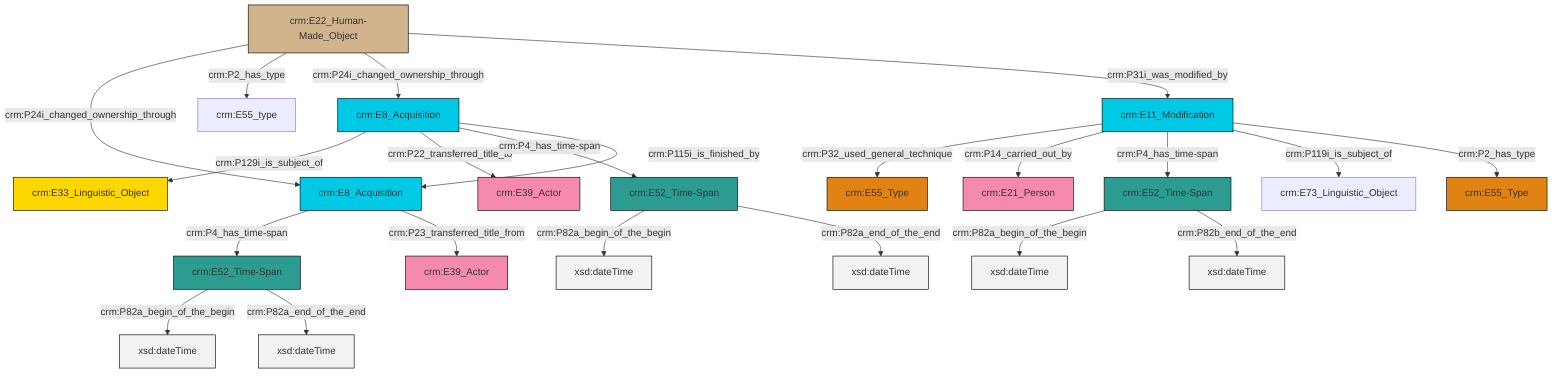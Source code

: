graph TD
classDef Literal fill:#f2f2f2,stroke:#000000;
classDef CRM_Entity fill:#FFFFFF,stroke:#000000;
classDef Temporal_Entity fill:#00C9E6, stroke:#000000;
classDef Type fill:#E18312, stroke:#000000;
classDef Time-Span fill:#2C9C91, stroke:#000000;
classDef Appellation fill:#FFEB7F, stroke:#000000;
classDef Place fill:#008836, stroke:#000000;
classDef Persistent_Item fill:#B266B2, stroke:#000000;
classDef Conceptual_Object fill:#FFD700, stroke:#000000;
classDef Physical_Thing fill:#D2B48C, stroke:#000000;
classDef Actor fill:#f58aad, stroke:#000000;
classDef PC_Classes fill:#4ce600, stroke:#000000;
classDef Multi fill:#cccccc,stroke:#000000;

2["crm:E11_Modification"]:::Temporal_Entity -->|crm:P32_used_general_technique| 0["crm:E55_Type"]:::Type
3["crm:E52_Time-Span"]:::Time-Span -->|crm:P82a_begin_of_the_begin| 4[xsd:dateTime]:::Literal
5["crm:E8_Acquisition"]:::Temporal_Entity -->|crm:P4_has_time-span| 3["crm:E52_Time-Span"]:::Time-Span
10["crm:E52_Time-Span"]:::Time-Span -->|crm:P82a_begin_of_the_begin| 11[xsd:dateTime]:::Literal
2["crm:E11_Modification"]:::Temporal_Entity -->|crm:P14_carried_out_by| 12["crm:E21_Person"]:::Actor
10["crm:E52_Time-Span"]:::Time-Span -->|crm:P82b_end_of_the_end| 13[xsd:dateTime]:::Literal
2["crm:E11_Modification"]:::Temporal_Entity -->|crm:P4_has_time-span| 10["crm:E52_Time-Span"]:::Time-Span
17["crm:E22_Human-Made_Object"]:::Physical_Thing -->|crm:P24i_changed_ownership_through| 5["crm:E8_Acquisition"]:::Temporal_Entity
20["crm:E8_Acquisition"]:::Temporal_Entity -->|crm:P129i_is_subject_of| 8["crm:E33_Linguistic_Object"]:::Conceptual_Object
18["crm:E52_Time-Span"]:::Time-Span -->|crm:P82a_begin_of_the_begin| 22[xsd:dateTime]:::Literal
3["crm:E52_Time-Span"]:::Time-Span -->|crm:P82a_end_of_the_end| 23[xsd:dateTime]:::Literal
17["crm:E22_Human-Made_Object"]:::Physical_Thing -->|crm:P2_has_type| 6["crm:E55_type"]:::Default
20["crm:E8_Acquisition"]:::Temporal_Entity -->|crm:P22_transferred_title_to| 15["crm:E39_Actor"]:::Actor
5["crm:E8_Acquisition"]:::Temporal_Entity -->|crm:P23_transferred_title_from| 29["crm:E39_Actor"]:::Actor
2["crm:E11_Modification"]:::Temporal_Entity -->|crm:P119i_is_subject_of| 24["crm:E73_Linguistic_Object"]:::Default
2["crm:E11_Modification"]:::Temporal_Entity -->|crm:P2_has_type| 26["crm:E55_Type"]:::Type
20["crm:E8_Acquisition"]:::Temporal_Entity -->|crm:P4_has_time-span| 18["crm:E52_Time-Span"]:::Time-Span
17["crm:E22_Human-Made_Object"]:::Physical_Thing -->|crm:P24i_changed_ownership_through| 20["crm:E8_Acquisition"]:::Temporal_Entity
20["crm:E8_Acquisition"]:::Temporal_Entity -->|crm:P115i_is_finished_by| 5["crm:E8_Acquisition"]:::Temporal_Entity
17["crm:E22_Human-Made_Object"]:::Physical_Thing -->|crm:P31i_was_modified_by| 2["crm:E11_Modification"]:::Temporal_Entity
18["crm:E52_Time-Span"]:::Time-Span -->|crm:P82a_end_of_the_end| 35[xsd:dateTime]:::Literal
